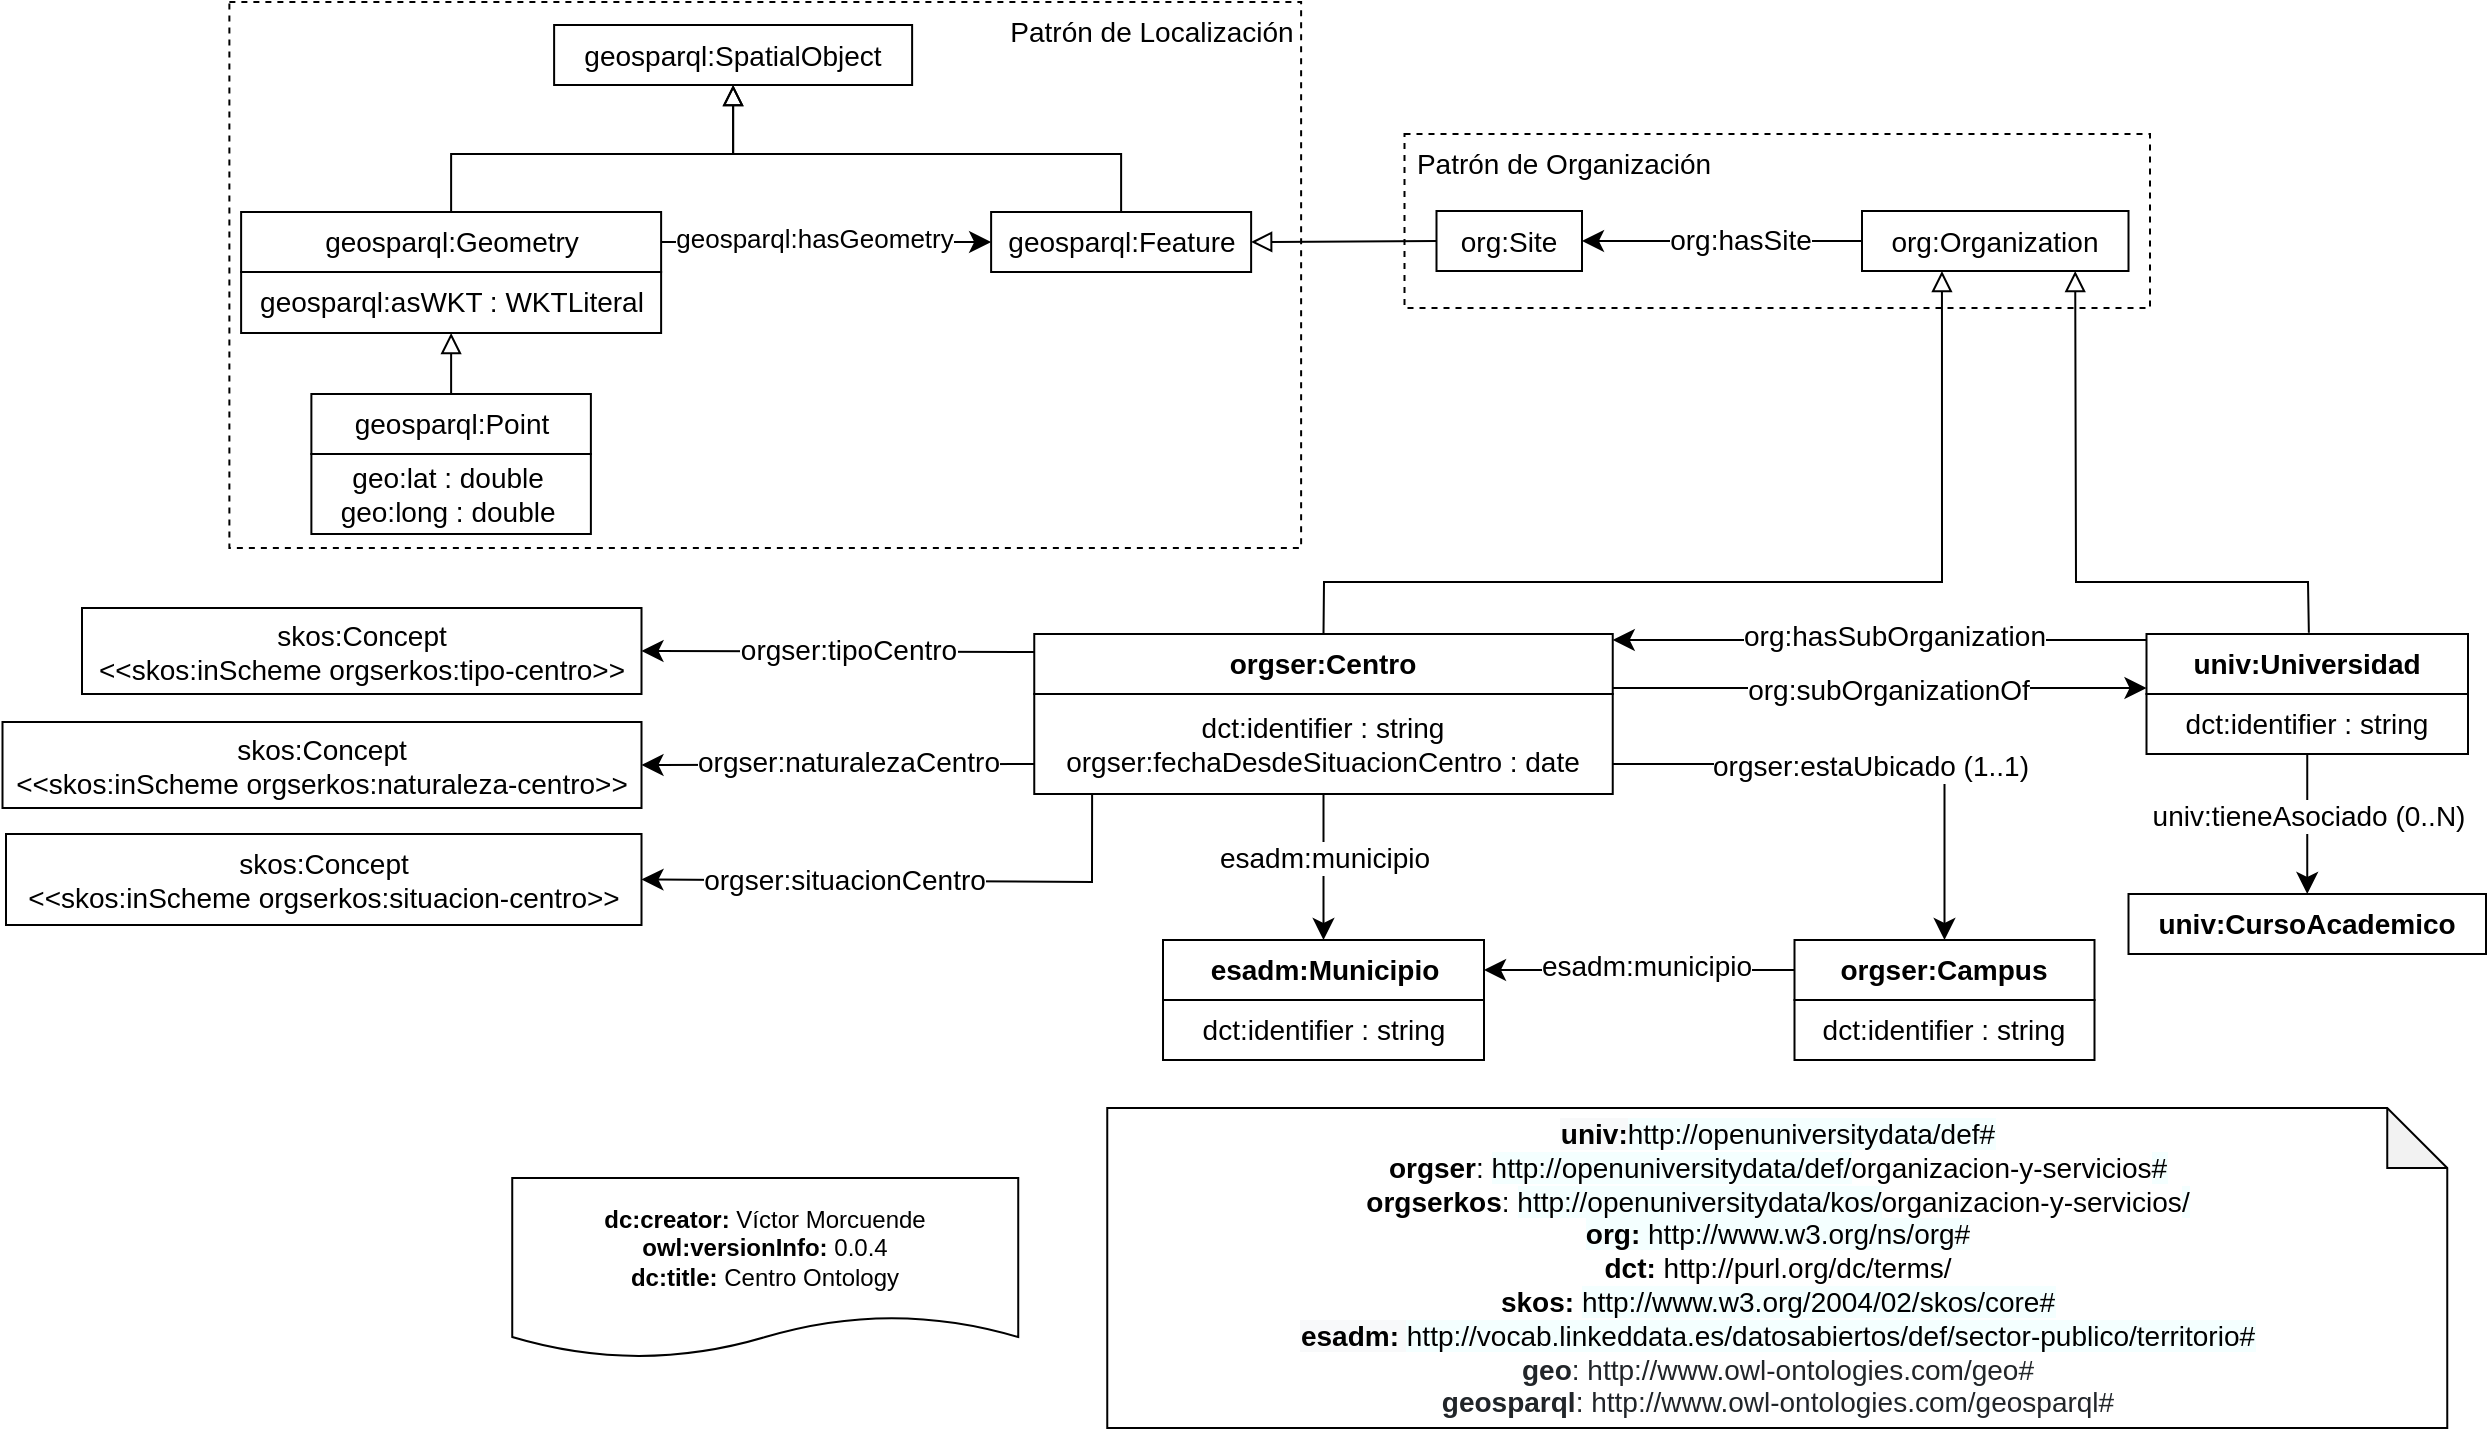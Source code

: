 <mxfile version="18.0.1" type="device"><diagram id="2xOe5xubepqIjJ3LcJC1" name="Page-1"><mxGraphModel dx="2203" dy="732" grid="1" gridSize="10" guides="1" tooltips="1" connect="1" arrows="1" fold="1" page="1" pageScale="1" pageWidth="827" pageHeight="1169" math="0" shadow="0"><root><mxCell id="0"/><mxCell id="1" parent="0"/><mxCell id="2Dfq5uwv8lZPQiUmuwHh-12" value="" style="rounded=0;whiteSpace=wrap;html=1;fontSize=14;fillColor=none;dashed=1;" parent="1" vertex="1"><mxGeometry x="-68.75" y="356" width="372.75" height="87" as="geometry"/></mxCell><mxCell id="tCUEVHxepWvSsO0FmJBN-34" value="" style="rounded=0;whiteSpace=wrap;html=1;fontSize=14;fillColor=none;dashed=1;" parent="1" vertex="1"><mxGeometry x="-656.31" y="290" width="535.87" height="273" as="geometry"/></mxCell><mxCell id="GceAXbP_iQ2KiE-vqXYj-32" value="&lt;font style=&quot;font-size: 14px&quot;&gt;geosparql:SpatialObject&lt;/font&gt;" style="rounded=0;whiteSpace=wrap;html=1;snapToPoint=1;points=[[0.1,0],[0.2,0],[0.3,0],[0.4,0],[0.5,0],[0.6,0],[0.7,0],[0.8,0],[0.9,0],[0,0.1],[0,0.3],[0,0.5],[0,0.7],[0,0.9],[0.1,1],[0.2,1],[0.3,1],[0.4,1],[0.5,1],[0.6,1],[0.7,1],[0.8,1],[0.9,1],[1,0.1],[1,0.3],[1,0.5],[1,0.7],[1,0.9]];" parent="1" vertex="1"><mxGeometry x="-493.94" y="301.5" width="179" height="30" as="geometry"/></mxCell><mxCell id="GceAXbP_iQ2KiE-vqXYj-43" value="" style="group" parent="1" vertex="1" connectable="0"><mxGeometry x="-615.31" y="486" width="139.75" height="70" as="geometry"/></mxCell><mxCell id="GceAXbP_iQ2KiE-vqXYj-36" value="&lt;font style=&quot;font-size: 14px&quot;&gt;geo:lat : double&amp;nbsp;&lt;br&gt;geo:long : double&amp;nbsp;&lt;/font&gt;" style="rounded=0;whiteSpace=wrap;html=1;snapToPoint=1;points=[[0.1,0],[0.2,0],[0.3,0],[0.4,0],[0.5,0],[0.6,0],[0.7,0],[0.8,0],[0.9,0],[0,0.1],[0,0.3],[0,0.5],[0,0.7],[0,0.9],[0.1,1],[0.2,1],[0.3,1],[0.4,1],[0.5,1],[0.6,1],[0.7,1],[0.8,1],[0.9,1],[1,0.1],[1,0.3],[1,0.5],[1,0.7],[1,0.9]];" parent="GceAXbP_iQ2KiE-vqXYj-43" vertex="1"><mxGeometry y="30" width="139.75" height="40" as="geometry"/></mxCell><mxCell id="GceAXbP_iQ2KiE-vqXYj-37" value="&lt;font style=&quot;font-size: 14px&quot;&gt;geosparql:Point&lt;/font&gt;" style="rounded=0;whiteSpace=wrap;html=1;snapToPoint=1;points=[[0.1,0],[0.2,0],[0.3,0],[0.4,0],[0.5,0],[0.6,0],[0.7,0],[0.8,0],[0.9,0],[0,0.1],[0,0.3],[0,0.5],[0,0.7],[0,0.9],[0.1,1],[0.2,1],[0.3,1],[0.4,1],[0.5,1],[0.6,1],[0.7,1],[0.8,1],[0.9,1],[1,0.1],[1,0.3],[1,0.5],[1,0.7],[1,0.9]];" parent="GceAXbP_iQ2KiE-vqXYj-43" vertex="1"><mxGeometry width="139.75" height="30" as="geometry"/></mxCell><mxCell id="tCUEVHxepWvSsO0FmJBN-7" value="&lt;font style=&quot;font-size: 14px&quot;&gt;Patrón de Localización&lt;/font&gt;" style="text;html=1;strokeColor=none;fillColor=none;align=center;verticalAlign=middle;whiteSpace=wrap;rounded=0;dashed=1;" parent="1" vertex="1"><mxGeometry x="-270.44" y="290" width="150" height="30" as="geometry"/></mxCell><mxCell id="tCUEVHxepWvSsO0FmJBN-13" value="&lt;div&gt;&lt;b&gt;dc:creator:&lt;/b&gt;&amp;nbsp;Víctor Morcuende&lt;/div&gt;&lt;div&gt;&lt;b&gt;owl:versionInfo:&lt;/b&gt; 0.0.4&lt;/div&gt;&lt;div&gt;&lt;b&gt;dc:title:&lt;/b&gt;&amp;nbsp;Centro Ontology&lt;/div&gt;" style="shape=document;whiteSpace=wrap;html=1;boundedLbl=1;labelBackgroundColor=#ffffff;strokeColor=#000000;fontSize=12;fontColor=#000000;size=0.233;fillColor=none;" parent="1" vertex="1"><mxGeometry x="-514.88" y="878" width="253" height="90" as="geometry"/></mxCell><mxCell id="tCUEVHxepWvSsO0FmJBN-14" value="&lt;div&gt;&lt;/div&gt;&lt;span style=&quot;text-align: left;&quot;&gt;&lt;div style=&quot;text-align: center;&quot;&gt;&lt;span style=&quot;background-color: rgb(248, 249, 250);&quot;&gt;&lt;b&gt;univ:&lt;/b&gt;&lt;/span&gt;&lt;span style=&quot;background-color: rgb(244, 255, 255);&quot;&gt;http://openuniversitydata/def#&lt;/span&gt;&lt;/div&gt;&lt;/span&gt;&lt;div&gt;&lt;font style=&quot;font-size: 14px&quot;&gt;&lt;div&gt;&lt;b&gt;orgser&lt;/b&gt;:&amp;nbsp;&lt;span style=&quot;text-align: left; background-color: rgb(244, 255, 255);&quot;&gt;http://openuniversitydata/def/&lt;/span&gt;organizacion-y-servicios&lt;span style=&quot;background-color: rgb(244, 255, 255);&quot;&gt;#&lt;/span&gt;&lt;/div&gt;&lt;div&gt;&lt;b&gt;orgserkos&lt;/b&gt;:&amp;nbsp;&lt;span style=&quot;text-align: left; background-color: rgb(244, 255, 255);&quot;&gt;http://openuniversitydata/kos/&lt;/span&gt;organizacion-y-servicios&lt;span style=&quot;background-color: rgb(244, 255, 255);&quot;&gt;/&lt;br&gt;&lt;/span&gt;&lt;/div&gt;&lt;/font&gt;&lt;/div&gt;&lt;div&gt;&lt;font style=&quot;font-size: 14px&quot;&gt;&lt;span style=&quot;background-color: rgb(244 , 255 , 255)&quot;&gt;&lt;b&gt;org: &lt;/b&gt;http://www.w3.org/ns/org#&lt;/span&gt;&lt;/font&gt;&lt;/div&gt;&lt;div&gt;&lt;b&gt;dct: &lt;/b&gt;http://purl.org/dc/terms/&lt;br&gt;&lt;/div&gt;&lt;div&gt;&lt;b&gt;skos:&amp;nbsp;&lt;/b&gt;&lt;span style=&quot;background-color: rgb(244 , 255 , 255)&quot;&gt;http://www.w3.org/2004/02/skos/core#&lt;/span&gt;&lt;br&gt;&lt;/div&gt;&lt;div&gt;&lt;/div&gt;&lt;span style=&quot;text-align: left&quot;&gt;&lt;div style=&quot;text-align: center&quot;&gt;&lt;span style=&quot;background-color: rgb(248 , 249 , 250)&quot;&gt;&lt;b&gt;esadm:&lt;/b&gt;&amp;nbsp;&lt;/span&gt;&lt;span style=&quot;font-family: sans-serif ; background-color: rgb(244 , 255 , 255)&quot;&gt;http://vocab.linkeddata.es/datosabiertos/def/sector-publico/territorio#&lt;/span&gt;&lt;/div&gt;&lt;/span&gt;&lt;div&gt;&lt;font style=&quot;font-size: 14px&quot;&gt;&lt;span style=&quot;color: rgb(33 , 37 , 41) ; box-sizing: border-box&quot;&gt;&lt;b&gt;geo&lt;/b&gt;:&amp;nbsp;&lt;/span&gt;&lt;span style=&quot;color: rgb(33 , 37 , 41)&quot;&gt;http://www.owl-ontologies.com/geo#&lt;/span&gt;&lt;/font&gt;&lt;/div&gt;&lt;div&gt;&lt;font style=&quot;font-size: 14px&quot;&gt;&lt;span style=&quot;color: rgb(33 , 37 , 41) ; box-sizing: border-box&quot;&gt;&lt;b&gt;geosparql&lt;/b&gt;:&amp;nbsp;&lt;/span&gt;&lt;span style=&quot;color: rgb(33 , 37 , 41)&quot;&gt;http://www.owl-ontologies.com/geosparql#&lt;/span&gt;&lt;/font&gt;&lt;/div&gt;" style="shape=note;whiteSpace=wrap;html=1;backgroundOutline=1;darkOpacity=0.05;fontSize=14;fillColor=none;" parent="1" vertex="1"><mxGeometry x="-217.37" y="843" width="670" height="160" as="geometry"/></mxCell><mxCell id="tCUEVHxepWvSsO0FmJBN-18" value="" style="endArrow=block;html=1;fontColor=#000099;exitX=0.5;exitY=0;exitDx=0;exitDy=0;endFill=0;endSize=8;arcSize=0;rounded=0;fontSize=14;entryX=0.5;entryY=1;entryDx=0;entryDy=0;" parent="1" source="6aX2SC1BbUkcKnOUNkaa-21" target="GceAXbP_iQ2KiE-vqXYj-32" edge="1"><mxGeometry width="50" height="50" relative="1" as="geometry"><mxPoint x="-552.44" y="395.5" as="sourcePoint"/><mxPoint x="-404.44" y="356.5" as="targetPoint"/><Array as="points"><mxPoint x="-545.44" y="366"/><mxPoint x="-404.44" y="366"/></Array></mxGeometry></mxCell><mxCell id="tCUEVHxepWvSsO0FmJBN-19" value="" style="endArrow=block;html=1;fontColor=#000099;exitX=0.5;exitY=0;exitDx=0;exitDy=0;endFill=0;endSize=8;arcSize=0;rounded=0;fontSize=14;entryX=0.5;entryY=1;entryDx=0;entryDy=0;" parent="1" source="6aX2SC1BbUkcKnOUNkaa-22" target="GceAXbP_iQ2KiE-vqXYj-32" edge="1"><mxGeometry width="50" height="50" relative="1" as="geometry"><mxPoint x="-190.94" y="395.5" as="sourcePoint"/><mxPoint x="-394.44" y="346.5" as="targetPoint"/><Array as="points"><mxPoint x="-210.44" y="366"/><mxPoint x="-404.44" y="366"/></Array></mxGeometry></mxCell><mxCell id="tCUEVHxepWvSsO0FmJBN-22" value="" style="endArrow=classic;html=1;exitX=1;exitY=0.5;exitDx=0;exitDy=0;entryX=0;entryY=0.5;entryDx=0;entryDy=0;endSize=8;arcSize=0;rounded=0;fontSize=14;" parent="1" source="6aX2SC1BbUkcKnOUNkaa-21" target="6aX2SC1BbUkcKnOUNkaa-22" edge="1"><mxGeometry width="50" height="50" relative="1" as="geometry"><mxPoint x="-450.44" y="410.5" as="sourcePoint"/><mxPoint x="-280.44" y="410.5" as="targetPoint"/></mxGeometry></mxCell><mxCell id="tCUEVHxepWvSsO0FmJBN-23" value="&lt;span style=&quot;font-size: 13px&quot;&gt;geosparql:hasGeometry&lt;/span&gt;" style="text;html=1;align=center;verticalAlign=middle;resizable=0;points=[];labelBackgroundColor=#ffffff;fontSize=14;fillColor=none;" parent="tCUEVHxepWvSsO0FmJBN-22" vertex="1" connectable="0"><mxGeometry x="-0.127" relative="1" as="geometry"><mxPoint x="4" y="-2" as="offset"/></mxGeometry></mxCell><mxCell id="tCUEVHxepWvSsO0FmJBN-24" value="" style="endArrow=block;html=1;fontColor=#000099;exitX=0.5;exitY=0;exitDx=0;exitDy=0;endFill=0;entryX=0.5;entryY=1;entryDx=0;entryDy=0;endSize=8;arcSize=0;rounded=0;fontSize=14;" parent="1" source="GceAXbP_iQ2KiE-vqXYj-37" target="6aX2SC1BbUkcKnOUNkaa-20" edge="1"><mxGeometry width="50" height="50" relative="1" as="geometry"><mxPoint x="-920.94" y="627" as="sourcePoint"/><mxPoint x="-551.19" y="455.5" as="targetPoint"/></mxGeometry></mxCell><mxCell id="tCUEVHxepWvSsO0FmJBN-36" value="dct:identifier : string" style="rounded=0;whiteSpace=wrap;html=1;snapToPoint=1;points=[[0.1,0],[0.2,0],[0.3,0],[0.4,0],[0.5,0],[0.6,0],[0.7,0],[0.8,0],[0.9,0],[0,0.1],[0,0.3],[0,0.5],[0,0.7],[0,0.9],[0.1,1],[0.2,1],[0.3,1],[0.4,1],[0.5,1],[0.6,1],[0.7,1],[0.8,1],[0.9,1],[1,0.1],[1,0.3],[1,0.5],[1,0.7],[1,0.9]];fontFamily=Helvetica;fontSize=14;fillColor=none;" parent="1" vertex="1"><mxGeometry x="302.25" y="636" width="160.75" height="30" as="geometry"/></mxCell><mxCell id="tCUEVHxepWvSsO0FmJBN-37" value="&lt;b&gt;univ&lt;/b&gt;&lt;b&gt;:Universidad&lt;/b&gt;" style="rounded=0;whiteSpace=wrap;html=1;snapToPoint=1;points=[[0.1,0],[0.2,0],[0.3,0],[0.4,0],[0.5,0],[0.6,0],[0.7,0],[0.8,0],[0.9,0],[0,0.1],[0,0.3],[0,0.5],[0,0.7],[0,0.9],[0.1,1],[0.2,1],[0.3,1],[0.4,1],[0.5,1],[0.6,1],[0.7,1],[0.8,1],[0.9,1],[1,0.1],[1,0.3],[1,0.5],[1,0.7],[1,0.9]];fontFamily=Helvetica;fontSize=14;fillColor=none;" parent="1" vertex="1"><mxGeometry x="302.25" y="606" width="160.75" height="30" as="geometry"/></mxCell><mxCell id="tCUEVHxepWvSsO0FmJBN-38" value="&lt;b&gt;univ&lt;/b&gt;&lt;b&gt;:CursoAcademico&lt;/b&gt;" style="rounded=0;whiteSpace=wrap;html=1;snapToPoint=1;points=[[0.1,0],[0.2,0],[0.3,0],[0.4,0],[0.5,0],[0.6,0],[0.7,0],[0.8,0],[0.9,0],[0,0.1],[0,0.3],[0,0.5],[0,0.7],[0,0.9],[0.1,1],[0.2,1],[0.3,1],[0.4,1],[0.5,1],[0.6,1],[0.7,1],[0.8,1],[0.9,1],[1,0.1],[1,0.3],[1,0.5],[1,0.7],[1,0.9]];fontFamily=Helvetica;fontSize=14;fillColor=none;" parent="1" vertex="1"><mxGeometry x="293.25" y="736" width="178.75" height="30" as="geometry"/></mxCell><mxCell id="tCUEVHxepWvSsO0FmJBN-42" value="dct:identifier : string&lt;br&gt;orgser:fechaDesdeSituacionCentro : date" style="rounded=0;whiteSpace=wrap;html=1;snapToPoint=1;points=[[0.1,0],[0.2,0],[0.3,0],[0.4,0],[0.5,0],[0.6,0],[0.7,0],[0.8,0],[0.9,0],[0,0.1],[0,0.3],[0,0.5],[0,0.7],[0,0.9],[0.1,1],[0.2,1],[0.3,1],[0.4,1],[0.5,1],[0.6,1],[0.7,1],[0.8,1],[0.9,1],[1,0.1],[1,0.3],[1,0.5],[1,0.7],[1,0.9]];fontFamily=Helvetica;fontSize=14;fillColor=none;" parent="1" vertex="1"><mxGeometry x="-253.87" y="636" width="289.24" height="50" as="geometry"/></mxCell><mxCell id="tCUEVHxepWvSsO0FmJBN-43" value="&lt;b&gt;orgser&lt;/b&gt;&lt;b&gt;:Centro&lt;/b&gt;" style="rounded=0;whiteSpace=wrap;html=1;snapToPoint=1;points=[[0.1,0],[0.2,0],[0.3,0],[0.4,0],[0.5,0],[0.6,0],[0.7,0],[0.8,0],[0.9,0],[0,0.1],[0,0.3],[0,0.5],[0,0.7],[0,0.9],[0.1,1],[0.2,1],[0.3,1],[0.4,1],[0.5,1],[0.6,1],[0.7,1],[0.8,1],[0.9,1],[1,0.1],[1,0.3],[1,0.5],[1,0.7],[1,0.9]];fontFamily=Helvetica;fontSize=14;fillColor=none;" parent="1" vertex="1"><mxGeometry x="-253.87" y="606" width="289.24" height="30" as="geometry"/></mxCell><mxCell id="tCUEVHxepWvSsO0FmJBN-49" value="" style="endArrow=classic;html=1;exitX=0.5;exitY=1;exitDx=0;exitDy=0;entryX=0.5;entryY=0;entryDx=0;entryDy=0;endSize=8;arcSize=0;rounded=0;fontFamily=Helvetica;fontSize=14;" parent="1" source="tCUEVHxepWvSsO0FmJBN-36" target="tCUEVHxepWvSsO0FmJBN-38" edge="1"><mxGeometry width="50" height="50" relative="1" as="geometry"><mxPoint x="812.25" y="711" as="sourcePoint"/><mxPoint x="622.25" y="711" as="targetPoint"/></mxGeometry></mxCell><mxCell id="tCUEVHxepWvSsO0FmJBN-50" value="&lt;div&gt;&lt;font style=&quot;font-size: 14px;&quot;&gt;univ:tieneAsociado&amp;nbsp;(0..N)&lt;/font&gt;&lt;/div&gt;" style="text;html=1;align=center;verticalAlign=middle;resizable=0;points=[];labelBackgroundColor=#ffffff;fontFamily=Helvetica;fontSize=14;fillColor=none;" parent="tCUEVHxepWvSsO0FmJBN-49" vertex="1" connectable="0"><mxGeometry x="-0.127" relative="1" as="geometry"><mxPoint as="offset"/></mxGeometry></mxCell><mxCell id="tCUEVHxepWvSsO0FmJBN-54" value="" style="endArrow=classic;html=1;exitX=0;exitY=0.1;exitDx=0;exitDy=0;endSize=8;arcSize=0;rounded=0;fontFamily=Helvetica;fontSize=14;entryX=1;entryY=0.1;entryDx=0;entryDy=0;" parent="1" source="tCUEVHxepWvSsO0FmJBN-37" target="tCUEVHxepWvSsO0FmJBN-43" edge="1"><mxGeometry width="50" height="50" relative="1" as="geometry"><mxPoint x="319.25" y="613.0" as="sourcePoint"/><mxPoint x="50" y="600" as="targetPoint"/></mxGeometry></mxCell><mxCell id="tCUEVHxepWvSsO0FmJBN-55" value="&lt;div&gt;org:hasSubOrganization&lt;/div&gt;" style="text;html=1;align=center;verticalAlign=middle;resizable=0;points=[];labelBackgroundColor=#ffffff;fontFamily=Helvetica;fontSize=14;fillColor=none;" parent="tCUEVHxepWvSsO0FmJBN-54" vertex="1" connectable="0"><mxGeometry x="-0.127" relative="1" as="geometry"><mxPoint x="-10" y="-2" as="offset"/></mxGeometry></mxCell><mxCell id="tCUEVHxepWvSsO0FmJBN-56" value="" style="endArrow=classic;html=1;exitX=0.5;exitY=1;exitDx=0;exitDy=0;entryX=0.5;entryY=0;entryDx=0;entryDy=0;endSize=8;arcSize=0;rounded=0;fontFamily=Helvetica;fontSize=14;" parent="1" source="tCUEVHxepWvSsO0FmJBN-42" target="tCUEVHxepWvSsO0FmJBN-63" edge="1"><mxGeometry width="50" height="50" relative="1" as="geometry"><mxPoint x="171.25" y="796" as="sourcePoint"/><mxPoint x="-109.245" y="853" as="targetPoint"/></mxGeometry></mxCell><mxCell id="tCUEVHxepWvSsO0FmJBN-57" value="&lt;div&gt;&lt;font style=&quot;font-size: 14px;&quot;&gt;esadm:municipio&lt;/font&gt;&lt;/div&gt;" style="text;html=1;align=center;verticalAlign=middle;resizable=0;points=[];labelBackgroundColor=#ffffff;fontFamily=Helvetica;fontSize=14;fillColor=none;" parent="tCUEVHxepWvSsO0FmJBN-56" vertex="1" connectable="0"><mxGeometry x="-0.127" relative="1" as="geometry"><mxPoint as="offset"/></mxGeometry></mxCell><mxCell id="tCUEVHxepWvSsO0FmJBN-58" value="" style="endArrow=classic;html=1;exitX=0;exitY=0.5;exitDx=0;exitDy=0;entryX=1;entryY=0.5;entryDx=0;entryDy=0;endSize=8;arcSize=0;rounded=0;fontFamily=Helvetica;fontSize=14;" parent="1" source="tCUEVHxepWvSsO0FmJBN-61" target="tCUEVHxepWvSsO0FmJBN-63" edge="1"><mxGeometry width="50" height="50" relative="1" as="geometry"><mxPoint x="301.25" y="774" as="sourcePoint"/><mxPoint x="34.38" y="774" as="targetPoint"/></mxGeometry></mxCell><mxCell id="tCUEVHxepWvSsO0FmJBN-59" value="&lt;font style=&quot;font-size: 14px;&quot;&gt;esadm:municipio&lt;/font&gt;" style="text;html=1;align=center;verticalAlign=middle;resizable=0;points=[];labelBackgroundColor=#ffffff;fontFamily=Helvetica;fontSize=14;fillColor=none;" parent="tCUEVHxepWvSsO0FmJBN-58" vertex="1" connectable="0"><mxGeometry x="-0.127" relative="1" as="geometry"><mxPoint x="-7" y="-2" as="offset"/></mxGeometry></mxCell><mxCell id="tCUEVHxepWvSsO0FmJBN-60" value="dct:identifier : string" style="rounded=0;whiteSpace=wrap;html=1;snapToPoint=1;points=[[0.1,0],[0.2,0],[0.3,0],[0.4,0],[0.5,0],[0.6,0],[0.7,0],[0.8,0],[0.9,0],[0,0.1],[0,0.3],[0,0.5],[0,0.7],[0,0.9],[0.1,1],[0.2,1],[0.3,1],[0.4,1],[0.5,1],[0.6,1],[0.7,1],[0.8,1],[0.9,1],[1,0.1],[1,0.3],[1,0.5],[1,0.7],[1,0.9]];fontFamily=Helvetica;fontSize=14;fillColor=none;" parent="1" vertex="1"><mxGeometry x="126.25" y="789" width="150" height="30" as="geometry"/></mxCell><mxCell id="tCUEVHxepWvSsO0FmJBN-61" value="&lt;b&gt;orgser&lt;/b&gt;&lt;b&gt;:Campus&lt;/b&gt;" style="rounded=0;whiteSpace=wrap;html=1;snapToPoint=1;points=[[0.1,0],[0.2,0],[0.3,0],[0.4,0],[0.5,0],[0.6,0],[0.7,0],[0.8,0],[0.9,0],[0,0.1],[0,0.3],[0,0.5],[0,0.7],[0,0.9],[0.1,1],[0.2,1],[0.3,1],[0.4,1],[0.5,1],[0.6,1],[0.7,1],[0.8,1],[0.9,1],[1,0.1],[1,0.3],[1,0.5],[1,0.7],[1,0.9]];fontFamily=Helvetica;fontSize=14;fillColor=none;" parent="1" vertex="1"><mxGeometry x="126.25" y="759" width="150" height="30" as="geometry"/></mxCell><mxCell id="tCUEVHxepWvSsO0FmJBN-62" value="dct:identifier : string" style="rounded=0;whiteSpace=wrap;html=1;snapToPoint=1;points=[[0.1,0],[0.2,0],[0.3,0],[0.4,0],[0.5,0],[0.6,0],[0.7,0],[0.8,0],[0.9,0],[0,0.1],[0,0.3],[0,0.5],[0,0.7],[0,0.9],[0.1,1],[0.2,1],[0.3,1],[0.4,1],[0.5,1],[0.6,1],[0.7,1],[0.8,1],[0.9,1],[1,0.1],[1,0.3],[1,0.5],[1,0.7],[1,0.9]];fontFamily=Helvetica;fontSize=14;fillColor=none;" parent="1" vertex="1"><mxGeometry x="-189.49" y="789" width="160.49" height="30" as="geometry"/></mxCell><mxCell id="tCUEVHxepWvSsO0FmJBN-63" value="&lt;b&gt;esadm:Municipio&lt;/b&gt;" style="rounded=0;whiteSpace=wrap;html=1;snapToPoint=1;points=[[0.1,0],[0.2,0],[0.3,0],[0.4,0],[0.5,0],[0.6,0],[0.7,0],[0.8,0],[0.9,0],[0,0.1],[0,0.3],[0,0.5],[0,0.7],[0,0.9],[0.1,1],[0.2,1],[0.3,1],[0.4,1],[0.5,1],[0.6,1],[0.7,1],[0.8,1],[0.9,1],[1,0.1],[1,0.3],[1,0.5],[1,0.7],[1,0.9]];fontFamily=Helvetica;fontSize=14;fillColor=none;" parent="1" vertex="1"><mxGeometry x="-189.5" y="759" width="160.5" height="30" as="geometry"/></mxCell><mxCell id="2Dfq5uwv8lZPQiUmuwHh-2" value="org:Site" style="rounded=0;whiteSpace=wrap;html=1;snapToPoint=1;points=[[0.1,0],[0.2,0],[0.3,0],[0.4,0],[0.5,0],[0.6,0],[0.7,0],[0.8,0],[0.9,0],[0,0.1],[0,0.3],[0,0.5],[0,0.7],[0,0.9],[0.1,1],[0.2,1],[0.3,1],[0.4,1],[0.5,1],[0.6,1],[0.7,1],[0.8,1],[0.9,1],[1,0.1],[1,0.3],[1,0.5],[1,0.7],[1,0.9]];fontFamily=Helvetica;fontSize=14;fillColor=none;" parent="1" vertex="1"><mxGeometry x="-52.75" y="394.5" width="72.75" height="30" as="geometry"/></mxCell><mxCell id="2Dfq5uwv8lZPQiUmuwHh-3" value="" style="endArrow=block;html=1;fontColor=#000099;endFill=0;entryX=0.8;entryY=1;entryDx=0;entryDy=0;endSize=8;arcSize=0;rounded=0;fontSize=14;exitX=0.505;exitY=-0.02;exitDx=0;exitDy=0;exitPerimeter=0;" parent="1" source="tCUEVHxepWvSsO0FmJBN-37" target="2Dfq5uwv8lZPQiUmuwHh-6" edge="1"><mxGeometry width="50" height="50" relative="1" as="geometry"><mxPoint x="440" y="600" as="sourcePoint"/><mxPoint x="261" y="503" as="targetPoint"/><Array as="points"><mxPoint x="383" y="580"/><mxPoint x="267" y="580"/></Array></mxGeometry></mxCell><mxCell id="2Dfq5uwv8lZPQiUmuwHh-6" value="org:Organization" style="rounded=0;whiteSpace=wrap;html=1;snapToPoint=1;points=[[0.1,0],[0.2,0],[0.3,0],[0.4,0],[0.5,0],[0.6,0],[0.7,0],[0.8,0],[0.9,0],[0,0.1],[0,0.3],[0,0.5],[0,0.7],[0,0.9],[0.1,1],[0.2,1],[0.3,1],[0.4,1],[0.5,1],[0.6,1],[0.7,1],[0.8,1],[0.9,1],[1,0.1],[1,0.3],[1,0.5],[1,0.7],[1,0.9]];fontFamily=Helvetica;fontSize=14;fillColor=none;" parent="1" vertex="1"><mxGeometry x="160" y="394.5" width="133.25" height="30" as="geometry"/></mxCell><mxCell id="2Dfq5uwv8lZPQiUmuwHh-8" value="" style="endArrow=classic;html=1;exitX=0;exitY=0.5;exitDx=0;exitDy=0;entryX=1;entryY=0.5;entryDx=0;entryDy=0;endSize=8;arcSize=0;rounded=0;fontFamily=Helvetica;fontSize=14;" parent="1" source="2Dfq5uwv8lZPQiUmuwHh-6" target="2Dfq5uwv8lZPQiUmuwHh-2" edge="1"><mxGeometry width="50" height="50" relative="1" as="geometry"><mxPoint x="24.75" y="597.5" as="sourcePoint"/><mxPoint x="24.75" y="667.5" as="targetPoint"/></mxGeometry></mxCell><mxCell id="2Dfq5uwv8lZPQiUmuwHh-9" value="&lt;div&gt;org:hasSite&lt;/div&gt;" style="text;html=1;align=center;verticalAlign=middle;resizable=0;points=[];labelBackgroundColor=#ffffff;fontFamily=Helvetica;fontSize=14;fillColor=none;" parent="2Dfq5uwv8lZPQiUmuwHh-8" vertex="1" connectable="0"><mxGeometry x="-0.127" relative="1" as="geometry"><mxPoint y="-1" as="offset"/></mxGeometry></mxCell><mxCell id="2Dfq5uwv8lZPQiUmuwHh-13" value="&lt;font style=&quot;font-size: 14px&quot;&gt;Patrón de Organización&lt;/font&gt;" style="text;html=1;strokeColor=none;fillColor=none;align=center;verticalAlign=middle;whiteSpace=wrap;rounded=0;dashed=1;" parent="1" vertex="1"><mxGeometry x="-68.75" y="356" width="160" height="30" as="geometry"/></mxCell><mxCell id="2Dfq5uwv8lZPQiUmuwHh-14" value="" style="endArrow=block;html=1;fontColor=#000099;endFill=0;endSize=8;arcSize=0;rounded=0;fontSize=14;exitX=0.5;exitY=0;exitDx=0;exitDy=0;entryX=0.3;entryY=1;entryDx=0;entryDy=0;" parent="1" source="tCUEVHxepWvSsO0FmJBN-43" target="2Dfq5uwv8lZPQiUmuwHh-6" edge="1"><mxGeometry width="50" height="50" relative="1" as="geometry"><mxPoint y="470" as="sourcePoint"/><mxPoint y="460" as="targetPoint"/><Array as="points"><mxPoint x="-109" y="580"/><mxPoint x="200" y="580"/></Array></mxGeometry></mxCell><mxCell id="2Dfq5uwv8lZPQiUmuwHh-18" value="" style="endArrow=classic;html=1;exitX=1;exitY=0.7;exitDx=0;exitDy=0;entryX=0.5;entryY=0;entryDx=0;entryDy=0;endSize=8;arcSize=0;rounded=0;fontFamily=Helvetica;fontSize=14;" parent="1" source="tCUEVHxepWvSsO0FmJBN-42" target="tCUEVHxepWvSsO0FmJBN-61" edge="1"><mxGeometry width="50" height="50" relative="1" as="geometry"><mxPoint x="-99.24" y="786" as="sourcePoint"/><mxPoint x="-99.25" y="863" as="targetPoint"/><Array as="points"><mxPoint x="201.25" y="671"/></Array></mxGeometry></mxCell><mxCell id="2Dfq5uwv8lZPQiUmuwHh-19" value="&lt;div&gt;&lt;font style=&quot;font-size: 14px;&quot;&gt;orgser:estaUbicado&amp;nbsp;(1..1)&lt;/font&gt;&lt;/div&gt;" style="text;html=1;align=center;verticalAlign=middle;resizable=0;points=[];labelBackgroundColor=#ffffff;fontFamily=Helvetica;fontSize=14;fillColor=none;" parent="2Dfq5uwv8lZPQiUmuwHh-18" vertex="1" connectable="0"><mxGeometry x="-0.127" relative="1" as="geometry"><mxPoint x="17" y="1" as="offset"/></mxGeometry></mxCell><mxCell id="2Dfq5uwv8lZPQiUmuwHh-21" value="skos:Concept&lt;br&gt;&amp;lt;&amp;lt;skos:inScheme orgserkos:tipo-centro&amp;gt;&amp;gt;" style="rounded=0;whiteSpace=wrap;html=1;snapToPoint=1;points=[[0.1,0],[0.2,0],[0.3,0],[0.4,0],[0.5,0],[0.6,0],[0.7,0],[0.8,0],[0.9,0],[0,0.1],[0,0.3],[0,0.5],[0,0.7],[0,0.9],[0.1,1],[0.2,1],[0.3,1],[0.4,1],[0.5,1],[0.6,1],[0.7,1],[0.8,1],[0.9,1],[1,0.1],[1,0.3],[1,0.5],[1,0.7],[1,0.9]];fontFamily=Helvetica;fontSize=14;fillColor=none;" parent="1" vertex="1"><mxGeometry x="-730" y="593" width="279.75" height="43" as="geometry"/></mxCell><mxCell id="2Dfq5uwv8lZPQiUmuwHh-22" value="" style="endArrow=classic;html=1;endSize=8;arcSize=0;rounded=0;fontFamily=Helvetica;fontSize=14;entryX=1;entryY=0.5;entryDx=0;entryDy=0;exitX=0;exitY=0.3;exitDx=0;exitDy=0;" parent="1" source="tCUEVHxepWvSsO0FmJBN-43" target="2Dfq5uwv8lZPQiUmuwHh-21" edge="1"><mxGeometry width="50" height="50" relative="1" as="geometry"><mxPoint x="-308.75" y="596" as="sourcePoint"/><mxPoint x="-402" y="726" as="targetPoint"/></mxGeometry></mxCell><mxCell id="2Dfq5uwv8lZPQiUmuwHh-23" value="&lt;div&gt;orgser:tipoCentro&lt;/div&gt;" style="text;html=1;align=center;verticalAlign=middle;resizable=0;points=[];labelBackgroundColor=#ffffff;fontFamily=Helvetica;fontSize=14;fillColor=none;" parent="2Dfq5uwv8lZPQiUmuwHh-22" vertex="1" connectable="0"><mxGeometry x="-0.127" relative="1" as="geometry"><mxPoint x="-8" y="-1" as="offset"/></mxGeometry></mxCell><mxCell id="2Dfq5uwv8lZPQiUmuwHh-24" value="skos:Concept&lt;br&gt;&amp;lt;&amp;lt;skos:inScheme orgserkos:naturaleza-centro&amp;gt;&amp;gt;" style="rounded=0;whiteSpace=wrap;html=1;snapToPoint=1;points=[[0.1,0],[0.2,0],[0.3,0],[0.4,0],[0.5,0],[0.6,0],[0.7,0],[0.8,0],[0.9,0],[0,0.1],[0,0.3],[0,0.5],[0,0.7],[0,0.9],[0.1,1],[0.2,1],[0.3,1],[0.4,1],[0.5,1],[0.6,1],[0.7,1],[0.8,1],[0.9,1],[1,0.1],[1,0.3],[1,0.5],[1,0.7],[1,0.9]];fontFamily=Helvetica;fontSize=14;fillColor=none;" parent="1" vertex="1"><mxGeometry x="-769.75" y="650" width="319.5" height="43" as="geometry"/></mxCell><mxCell id="2Dfq5uwv8lZPQiUmuwHh-25" value="" style="endArrow=classic;html=1;endSize=8;arcSize=0;rounded=0;fontFamily=Helvetica;fontSize=14;entryX=1;entryY=0.5;entryDx=0;entryDy=0;exitX=0;exitY=0.7;exitDx=0;exitDy=0;" parent="1" source="tCUEVHxepWvSsO0FmJBN-42" target="2Dfq5uwv8lZPQiUmuwHh-24" edge="1"><mxGeometry width="50" height="50" relative="1" as="geometry"><mxPoint x="-288.75" y="646" as="sourcePoint"/><mxPoint x="-432" y="787" as="targetPoint"/></mxGeometry></mxCell><mxCell id="2Dfq5uwv8lZPQiUmuwHh-26" value="orgser:naturalezaCentro" style="text;html=1;align=center;verticalAlign=middle;resizable=0;points=[];labelBackgroundColor=#ffffff;fontFamily=Helvetica;fontSize=14;fillColor=none;" parent="2Dfq5uwv8lZPQiUmuwHh-25" vertex="1" connectable="0"><mxGeometry x="-0.127" relative="1" as="geometry"><mxPoint x="-8" y="-1" as="offset"/></mxGeometry></mxCell><mxCell id="2Dfq5uwv8lZPQiUmuwHh-27" value="skos:Concept&lt;br&gt;&amp;lt;&amp;lt;skos:inScheme orgserkos:situacion-centro&amp;gt;&amp;gt;" style="rounded=0;whiteSpace=wrap;html=1;snapToPoint=1;points=[[0.1,0],[0.2,0],[0.3,0],[0.4,0],[0.5,0],[0.6,0],[0.7,0],[0.8,0],[0.9,0],[0,0.1],[0,0.3],[0,0.5],[0,0.7],[0,0.9],[0.1,1],[0.2,1],[0.3,1],[0.4,1],[0.5,1],[0.6,1],[0.7,1],[0.8,1],[0.9,1],[1,0.1],[1,0.3],[1,0.5],[1,0.7],[1,0.9]];fontFamily=Helvetica;fontSize=14;fillColor=none;" parent="1" vertex="1"><mxGeometry x="-768" y="706" width="317.75" height="45.5" as="geometry"/></mxCell><mxCell id="2Dfq5uwv8lZPQiUmuwHh-28" value="" style="endArrow=classic;html=1;endSize=8;arcSize=0;rounded=0;fontFamily=Helvetica;fontSize=14;entryX=1;entryY=0.5;entryDx=0;entryDy=0;exitX=0.1;exitY=1;exitDx=0;exitDy=0;" parent="1" source="tCUEVHxepWvSsO0FmJBN-42" target="2Dfq5uwv8lZPQiUmuwHh-27" edge="1"><mxGeometry width="50" height="50" relative="1" as="geometry"><mxPoint x="-288.75" y="706" as="sourcePoint"/><mxPoint x="-462" y="857" as="targetPoint"/><Array as="points"><mxPoint x="-225" y="730"/></Array></mxGeometry></mxCell><mxCell id="2Dfq5uwv8lZPQiUmuwHh-29" value="orgser:situacionCentro" style="text;html=1;align=center;verticalAlign=middle;resizable=0;points=[];labelBackgroundColor=#ffffff;fontFamily=Helvetica;fontSize=14;fillColor=none;" parent="2Dfq5uwv8lZPQiUmuwHh-28" vertex="1" connectable="0"><mxGeometry x="-0.127" relative="1" as="geometry"><mxPoint x="-51" y="-1" as="offset"/></mxGeometry></mxCell><mxCell id="6aX2SC1BbUkcKnOUNkaa-20" value="geosparql:asWKT : WKTLiteral" style="rounded=0;whiteSpace=wrap;html=1;snapToPoint=1;points=[[0.1,0],[0.2,0],[0.3,0],[0.4,0],[0.5,0],[0.6,0],[0.7,0],[0.8,0],[0.9,0],[0,0.1],[0,0.3],[0,0.5],[0,0.7],[0,0.9],[0.1,1],[0.2,1],[0.3,1],[0.4,1],[0.5,1],[0.6,1],[0.7,1],[0.8,1],[0.9,1],[1,0.1],[1,0.3],[1,0.5],[1,0.7],[1,0.9]];fontFamily=Helvetica;fontSize=14;fillColor=none;" parent="1" vertex="1"><mxGeometry x="-650.44" y="425" width="210" height="30.5" as="geometry"/></mxCell><mxCell id="6aX2SC1BbUkcKnOUNkaa-21" value="geosparql:Geometry" style="rounded=0;whiteSpace=wrap;html=1;snapToPoint=1;points=[[0.1,0],[0.2,0],[0.3,0],[0.4,0],[0.5,0],[0.6,0],[0.7,0],[0.8,0],[0.9,0],[0,0.1],[0,0.3],[0,0.5],[0,0.7],[0,0.9],[0.1,1],[0.2,1],[0.3,1],[0.4,1],[0.5,1],[0.6,1],[0.7,1],[0.8,1],[0.9,1],[1,0.1],[1,0.3],[1,0.5],[1,0.7],[1,0.9]];fontFamily=Helvetica;fontSize=14;fillColor=none;" parent="1" vertex="1"><mxGeometry x="-650.44" y="395" width="210" height="30" as="geometry"/></mxCell><mxCell id="6aX2SC1BbUkcKnOUNkaa-22" value="geosparql:Feature" style="rounded=0;whiteSpace=wrap;html=1;snapToPoint=1;points=[[0.1,0],[0.2,0],[0.3,0],[0.4,0],[0.5,0],[0.6,0],[0.7,0],[0.8,0],[0.9,0],[0,0.1],[0,0.3],[0,0.5],[0,0.7],[0,0.9],[0.1,1],[0.2,1],[0.3,1],[0.4,1],[0.5,1],[0.6,1],[0.7,1],[0.8,1],[0.9,1],[1,0.1],[1,0.3],[1,0.5],[1,0.7],[1,0.9]];fontFamily=Helvetica;fontSize=14;fillColor=none;" parent="1" vertex="1"><mxGeometry x="-275.44" y="395" width="130" height="30" as="geometry"/></mxCell><mxCell id="6aX2SC1BbUkcKnOUNkaa-23" value="" style="endArrow=block;html=1;fontColor=#000099;exitX=0;exitY=0.5;exitDx=0;exitDy=0;endFill=0;entryX=1;entryY=0.5;entryDx=0;entryDy=0;endSize=8;arcSize=0;rounded=0;fontSize=14;" parent="1" source="2Dfq5uwv8lZPQiUmuwHh-2" target="6aX2SC1BbUkcKnOUNkaa-22" edge="1"><mxGeometry width="50" height="50" relative="1" as="geometry"><mxPoint x="-535.445" y="486" as="sourcePoint"/><mxPoint x="-535.45" y="455.5" as="targetPoint"/></mxGeometry></mxCell><mxCell id="-ckSCQTOir0fHhHhgCk_-1" value="" style="endArrow=classic;html=1;exitX=1;exitY=0.9;exitDx=0;exitDy=0;endSize=8;arcSize=0;rounded=0;fontFamily=Helvetica;fontSize=14;entryX=0;entryY=0.9;entryDx=0;entryDy=0;" parent="1" source="tCUEVHxepWvSsO0FmJBN-43" target="tCUEVHxepWvSsO0FmJBN-37" edge="1"><mxGeometry width="50" height="50" relative="1" as="geometry"><mxPoint x="35.37" y="631.0" as="sourcePoint"/><mxPoint x="300" y="650" as="targetPoint"/></mxGeometry></mxCell><mxCell id="-ckSCQTOir0fHhHhgCk_-2" value="&lt;div&gt;org:subOrganizationOf&lt;/div&gt;" style="text;html=1;align=center;verticalAlign=middle;resizable=0;points=[];labelBackgroundColor=#ffffff;fontFamily=Helvetica;fontSize=14;fillColor=none;" parent="-ckSCQTOir0fHhHhgCk_-1" vertex="1" connectable="0"><mxGeometry x="-0.127" relative="1" as="geometry"><mxPoint x="21" y="1" as="offset"/></mxGeometry></mxCell></root></mxGraphModel></diagram></mxfile>
